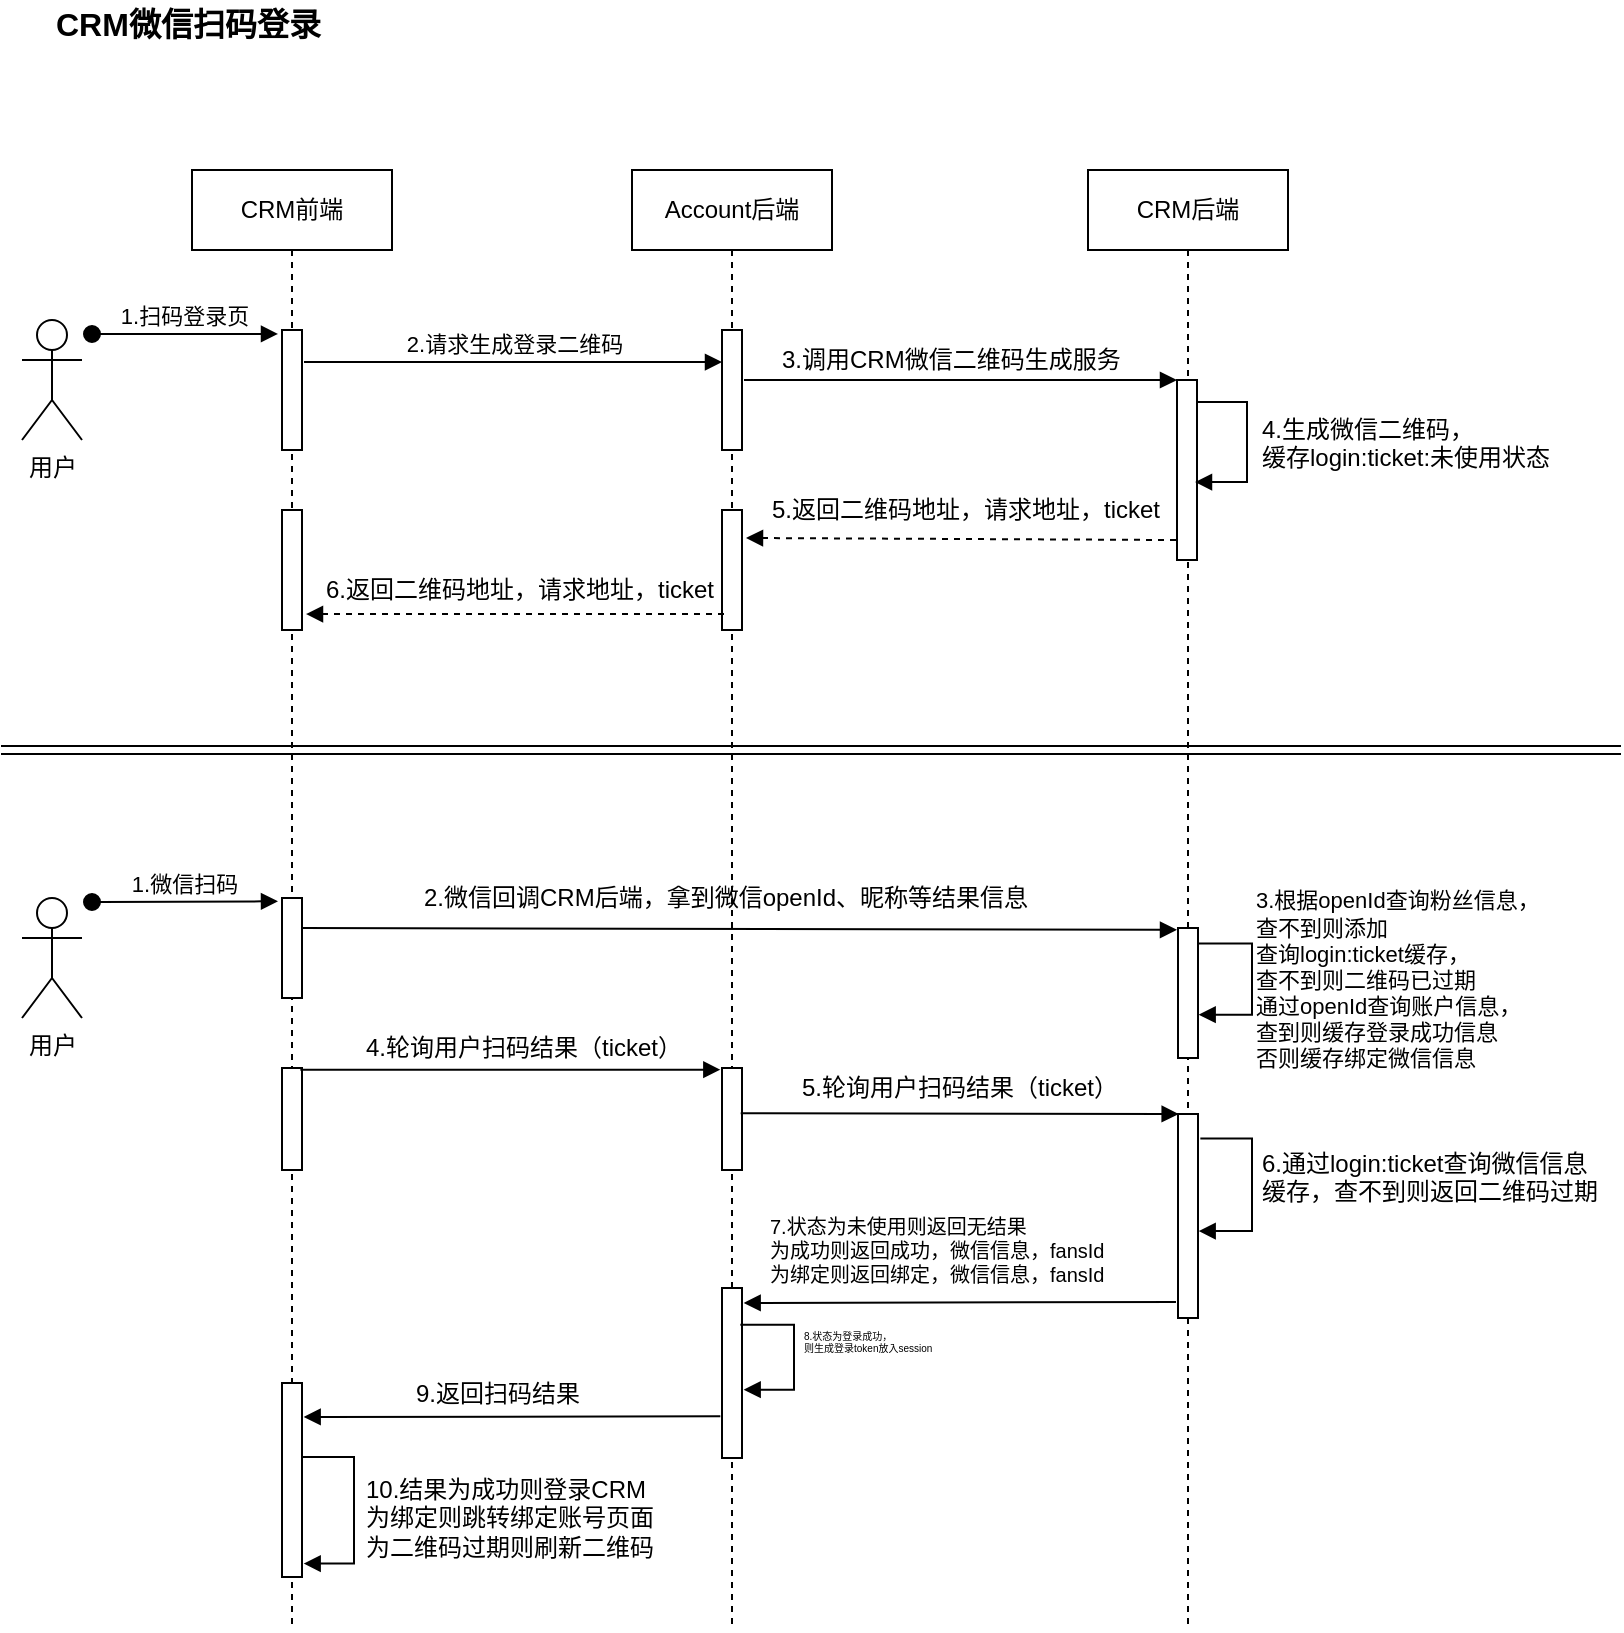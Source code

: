 <mxfile version="10.9.8" type="github"><diagram id="VMM_YcxzVYz_7qxRIF7C" name="第 1 页"><mxGraphModel dx="1123" dy="737" grid="1" gridSize="10" guides="1" tooltips="1" connect="1" arrows="1" fold="1" page="1" pageScale="1" pageWidth="827" pageHeight="1169" math="0" shadow="0"><root><mxCell id="0"/><mxCell id="1" parent="0"/><mxCell id="C76bIa4YhvZ8Kk5wApAy-1" value="CRM前端" style="shape=umlLifeline;perimeter=lifelinePerimeter;whiteSpace=wrap;html=1;container=1;collapsible=0;recursiveResize=0;outlineConnect=0;" vertex="1" parent="1"><mxGeometry x="104" y="185" width="100" height="730" as="geometry"/></mxCell><mxCell id="C76bIa4YhvZ8Kk5wApAy-9" value="" style="html=1;points=[];perimeter=orthogonalPerimeter;" vertex="1" parent="C76bIa4YhvZ8Kk5wApAy-1"><mxGeometry x="45" y="80" width="10" height="60" as="geometry"/></mxCell><mxCell id="C76bIa4YhvZ8Kk5wApAy-18" value="" style="html=1;points=[];perimeter=orthogonalPerimeter;" vertex="1" parent="C76bIa4YhvZ8Kk5wApAy-1"><mxGeometry x="45" y="170" width="10" height="60" as="geometry"/></mxCell><mxCell id="C76bIa4YhvZ8Kk5wApAy-26" value="1.微信扫码" style="html=1;verticalAlign=bottom;startArrow=oval;startFill=1;endArrow=block;startSize=8;entryX=-0.2;entryY=0.033;entryDx=0;entryDy=0;entryPerimeter=0;" edge="1" target="C76bIa4YhvZ8Kk5wApAy-27" parent="C76bIa4YhvZ8Kk5wApAy-1"><mxGeometry width="60" relative="1" as="geometry"><mxPoint x="-50" y="366" as="sourcePoint"/><mxPoint x="27.5" y="364" as="targetPoint"/></mxGeometry></mxCell><mxCell id="C76bIa4YhvZ8Kk5wApAy-27" value="" style="html=1;points=[];perimeter=orthogonalPerimeter;" vertex="1" parent="C76bIa4YhvZ8Kk5wApAy-1"><mxGeometry x="45" y="364" width="10" height="50" as="geometry"/></mxCell><mxCell id="C76bIa4YhvZ8Kk5wApAy-38" value="" style="html=1;points=[];perimeter=orthogonalPerimeter;" vertex="1" parent="C76bIa4YhvZ8Kk5wApAy-1"><mxGeometry x="45" y="449" width="10" height="51" as="geometry"/></mxCell><mxCell id="C76bIa4YhvZ8Kk5wApAy-50" value="" style="html=1;points=[];perimeter=orthogonalPerimeter;" vertex="1" parent="C76bIa4YhvZ8Kk5wApAy-1"><mxGeometry x="45" y="606.5" width="10" height="97" as="geometry"/></mxCell><mxCell id="C76bIa4YhvZ8Kk5wApAy-58" value="" style="endArrow=block;html=1;edgeStyle=elbowEdgeStyle;rounded=0;endFill=1;entryX=1.083;entryY=0.931;entryDx=0;entryDy=0;entryPerimeter=0;exitX=1;exitY=0.381;exitDx=0;exitDy=0;exitPerimeter=0;" edge="1" parent="C76bIa4YhvZ8Kk5wApAy-1" source="C76bIa4YhvZ8Kk5wApAy-50" target="C76bIa4YhvZ8Kk5wApAy-50"><mxGeometry width="50" height="50" relative="1" as="geometry"><mxPoint x="55" y="584" as="sourcePoint"/><mxPoint x="55.167" y="633.833" as="targetPoint"/><Array as="points"><mxPoint x="81" y="598"/><mxPoint x="81" y="618"/></Array></mxGeometry></mxCell><mxCell id="C76bIa4YhvZ8Kk5wApAy-2" value="Account后端" style="shape=umlLifeline;perimeter=lifelinePerimeter;whiteSpace=wrap;html=1;container=1;collapsible=0;recursiveResize=0;outlineConnect=0;" vertex="1" parent="1"><mxGeometry x="324" y="185" width="100" height="730" as="geometry"/></mxCell><mxCell id="C76bIa4YhvZ8Kk5wApAy-4" value="" style="html=1;points=[];perimeter=orthogonalPerimeter;" vertex="1" parent="C76bIa4YhvZ8Kk5wApAy-2"><mxGeometry x="45" y="80" width="10" height="60" as="geometry"/></mxCell><mxCell id="C76bIa4YhvZ8Kk5wApAy-15" value="" style="html=1;points=[];perimeter=orthogonalPerimeter;" vertex="1" parent="C76bIa4YhvZ8Kk5wApAy-2"><mxGeometry x="45" y="170" width="10" height="60" as="geometry"/></mxCell><mxCell id="C76bIa4YhvZ8Kk5wApAy-40" value="" style="html=1;points=[];perimeter=orthogonalPerimeter;" vertex="1" parent="C76bIa4YhvZ8Kk5wApAy-2"><mxGeometry x="45" y="449" width="10" height="51" as="geometry"/></mxCell><mxCell id="C76bIa4YhvZ8Kk5wApAy-48" value="" style="html=1;points=[];perimeter=orthogonalPerimeter;" vertex="1" parent="C76bIa4YhvZ8Kk5wApAy-2"><mxGeometry x="45" y="559" width="10" height="85" as="geometry"/></mxCell><mxCell id="C76bIa4YhvZ8Kk5wApAy-60" value="" style="endArrow=block;html=1;edgeStyle=elbowEdgeStyle;rounded=0;endFill=1;entryX=1.083;entryY=0.598;entryDx=0;entryDy=0;entryPerimeter=0;exitX=0.917;exitY=0.216;exitDx=0;exitDy=0;exitPerimeter=0;" edge="1" parent="C76bIa4YhvZ8Kk5wApAy-2" source="C76bIa4YhvZ8Kk5wApAy-48" target="C76bIa4YhvZ8Kk5wApAy-48"><mxGeometry width="50" height="50" relative="1" as="geometry"><mxPoint x="55" y="579.167" as="sourcePoint"/><mxPoint x="55.833" y="632.5" as="targetPoint"/><Array as="points"><mxPoint x="81" y="556.5"/><mxPoint x="81" y="576.5"/></Array></mxGeometry></mxCell><mxCell id="C76bIa4YhvZ8Kk5wApAy-3" value="CRM后端" style="shape=umlLifeline;perimeter=lifelinePerimeter;whiteSpace=wrap;html=1;container=1;collapsible=0;recursiveResize=0;outlineConnect=0;" vertex="1" parent="1"><mxGeometry x="552" y="185" width="100" height="730" as="geometry"/></mxCell><mxCell id="C76bIa4YhvZ8Kk5wApAy-29" value="" style="html=1;points=[];perimeter=orthogonalPerimeter;" vertex="1" parent="C76bIa4YhvZ8Kk5wApAy-3"><mxGeometry x="45" y="379" width="10" height="65" as="geometry"/></mxCell><mxCell id="C76bIa4YhvZ8Kk5wApAy-36" value="3.根据openId查询粉丝信息，&lt;br&gt;查不到则添加&lt;br&gt;查询login:ticket缓存，&lt;br&gt;查不到则二维码已过期&lt;br&gt;通过openId查询账户信息，&lt;br&gt;查到则缓存登录成功信息&lt;br&gt;否则缓存绑定微信信息" style="html=1;verticalAlign=middle;endArrow=block;exitX=1.033;exitY=0.12;exitDx=0;exitDy=0;exitPerimeter=0;edgeStyle=elbowEdgeStyle;rounded=0;entryX=1.033;entryY=0.667;entryDx=0;entryDy=0;entryPerimeter=0;align=left;labelBackgroundColor=none;" edge="1" parent="C76bIa4YhvZ8Kk5wApAy-3" source="C76bIa4YhvZ8Kk5wApAy-29" target="C76bIa4YhvZ8Kk5wApAy-29"><mxGeometry width="80" relative="1" as="geometry"><mxPoint x="72" y="434" as="sourcePoint"/><mxPoint x="55" y="434" as="targetPoint"/><Array as="points"><mxPoint x="82" y="424"/><mxPoint x="82" y="414"/><mxPoint x="82" y="404"/></Array><mxPoint as="offset"/></mxGeometry></mxCell><mxCell id="C76bIa4YhvZ8Kk5wApAy-42" value="" style="html=1;points=[];perimeter=orthogonalPerimeter;" vertex="1" parent="C76bIa4YhvZ8Kk5wApAy-3"><mxGeometry x="45" y="472" width="10" height="102" as="geometry"/></mxCell><mxCell id="C76bIa4YhvZ8Kk5wApAy-54" value="" style="endArrow=block;html=1;exitX=1.117;exitY=0.12;exitDx=0;exitDy=0;exitPerimeter=0;edgeStyle=elbowEdgeStyle;rounded=0;endFill=1;entryX=1.033;entryY=0.574;entryDx=0;entryDy=0;entryPerimeter=0;" edge="1" parent="C76bIa4YhvZ8Kk5wApAy-3" source="C76bIa4YhvZ8Kk5wApAy-42" target="C76bIa4YhvZ8Kk5wApAy-42"><mxGeometry width="50" height="50" relative="1" as="geometry"><mxPoint x="69" y="476.333" as="sourcePoint"/><mxPoint x="68.167" y="516.333" as="targetPoint"/><Array as="points"><mxPoint x="82" y="494"/><mxPoint x="94" y="500.5"/></Array></mxGeometry></mxCell><mxCell id="C76bIa4YhvZ8Kk5wApAy-5" value="2.请求生成登录二维码" style="html=1;verticalAlign=bottom;endArrow=block;entryX=0;entryY=0.267;entryDx=0;entryDy=0;entryPerimeter=0;exitX=1.1;exitY=0.267;exitDx=0;exitDy=0;exitPerimeter=0;" edge="1" target="C76bIa4YhvZ8Kk5wApAy-4" parent="1" source="C76bIa4YhvZ8Kk5wApAy-9"><mxGeometry relative="1" as="geometry"><mxPoint x="147" y="265" as="sourcePoint"/></mxGeometry></mxCell><mxCell id="C76bIa4YhvZ8Kk5wApAy-8" value="" style="html=1;points=[];perimeter=orthogonalPerimeter;" vertex="1" parent="1"><mxGeometry x="596.5" y="290" width="10" height="90" as="geometry"/></mxCell><mxCell id="C76bIa4YhvZ8Kk5wApAy-7" value="" style="endArrow=block;endFill=1;endSize=6;html=1;entryX=0;entryY=0;entryDx=0;entryDy=0;entryPerimeter=0;" edge="1" parent="1" target="C76bIa4YhvZ8Kk5wApAy-8"><mxGeometry width="160" relative="1" as="geometry"><mxPoint x="380" y="290" as="sourcePoint"/><mxPoint x="644" y="285" as="targetPoint"/></mxGeometry></mxCell><mxCell id="C76bIa4YhvZ8Kk5wApAy-10" value="3.调用CRM微信二维码生成服务" style="text;html=1;resizable=0;points=[];autosize=1;align=left;verticalAlign=top;spacingTop=-4;" vertex="1" parent="1"><mxGeometry x="397" y="270" width="180" height="20" as="geometry"/></mxCell><mxCell id="C76bIa4YhvZ8Kk5wApAy-13" value="" style="endArrow=block;html=1;exitX=1;exitY=0.122;exitDx=0;exitDy=0;exitPerimeter=0;edgeStyle=elbowEdgeStyle;rounded=0;endFill=1;entryX=0.9;entryY=0.567;entryDx=0;entryDy=0;entryPerimeter=0;" edge="1" parent="1" source="C76bIa4YhvZ8Kk5wApAy-8" target="C76bIa4YhvZ8Kk5wApAy-8"><mxGeometry width="50" height="50" relative="1" as="geometry"><mxPoint x="641.5" y="345" as="sourcePoint"/><mxPoint x="609.5" y="331" as="targetPoint"/><Array as="points"><mxPoint x="631.5" y="305"/><mxPoint x="631.5" y="325"/></Array></mxGeometry></mxCell><mxCell id="C76bIa4YhvZ8Kk5wApAy-14" value="4.生成微信二维码，&lt;br&gt;缓存login:ticket:未使用状态" style="text;html=1;resizable=0;points=[];autosize=1;align=left;verticalAlign=top;spacingTop=-4;" vertex="1" parent="1"><mxGeometry x="636.5" y="305" width="160" height="30" as="geometry"/></mxCell><mxCell id="C76bIa4YhvZ8Kk5wApAy-16" value="" style="endArrow=block;html=1;entryX=1.2;entryY=0.233;entryDx=0;entryDy=0;entryPerimeter=0;endFill=1;dashed=1;exitX=-0.05;exitY=0.889;exitDx=0;exitDy=0;exitPerimeter=0;" edge="1" parent="1" source="C76bIa4YhvZ8Kk5wApAy-8" target="C76bIa4YhvZ8Kk5wApAy-15"><mxGeometry width="50" height="50" relative="1" as="geometry"><mxPoint x="597" y="369" as="sourcePoint"/><mxPoint x="378" y="376" as="targetPoint"/></mxGeometry></mxCell><mxCell id="C76bIa4YhvZ8Kk5wApAy-17" value="5.返回二维码地址，请求地址，ticket" style="text;html=1;resizable=0;points=[];autosize=1;align=left;verticalAlign=top;spacingTop=-4;" vertex="1" parent="1"><mxGeometry x="392" y="345" width="210" height="20" as="geometry"/></mxCell><mxCell id="C76bIa4YhvZ8Kk5wApAy-19" value="6.返回二维码地址，请求地址，ticket" style="text;html=1;resizable=0;points=[];autosize=1;align=left;verticalAlign=top;spacingTop=-4;" vertex="1" parent="1"><mxGeometry x="169" y="385" width="210" height="20" as="geometry"/></mxCell><mxCell id="C76bIa4YhvZ8Kk5wApAy-21" value="" style="endArrow=block;html=1;entryX=1.2;entryY=0.867;entryDx=0;entryDy=0;entryPerimeter=0;endFill=1;exitX=0.1;exitY=0.867;exitDx=0;exitDy=0;exitPerimeter=0;dashed=1;" edge="1" parent="1" source="C76bIa4YhvZ8Kk5wApAy-15" target="C76bIa4YhvZ8Kk5wApAy-18"><mxGeometry width="50" height="50" relative="1" as="geometry"><mxPoint x="364" y="407" as="sourcePoint"/><mxPoint x="149" y="404.5" as="targetPoint"/></mxGeometry></mxCell><mxCell id="C76bIa4YhvZ8Kk5wApAy-22" value="" style="shape=link;html=1;endArrow=block;endFill=1;endSize=6;" edge="1" parent="1"><mxGeometry width="50" height="50" relative="1" as="geometry"><mxPoint x="8.5" y="475" as="sourcePoint"/><mxPoint x="818.5" y="475" as="targetPoint"/></mxGeometry></mxCell><mxCell id="C76bIa4YhvZ8Kk5wApAy-23" value="用户" style="shape=umlActor;verticalLabelPosition=bottom;labelBackgroundColor=#ffffff;verticalAlign=top;html=1;" vertex="1" parent="1"><mxGeometry x="19" y="260" width="30" height="60" as="geometry"/></mxCell><mxCell id="C76bIa4YhvZ8Kk5wApAy-24" value="1.扫码登录页" style="html=1;verticalAlign=bottom;startArrow=oval;startFill=1;endArrow=block;startSize=8;entryX=-0.2;entryY=0.033;entryDx=0;entryDy=0;entryPerimeter=0;" edge="1" parent="1" target="C76bIa4YhvZ8Kk5wApAy-9"><mxGeometry width="60" relative="1" as="geometry"><mxPoint x="54" y="267" as="sourcePoint"/><mxPoint x="134" y="265" as="targetPoint"/></mxGeometry></mxCell><mxCell id="C76bIa4YhvZ8Kk5wApAy-25" value="用户" style="shape=umlActor;verticalLabelPosition=bottom;labelBackgroundColor=#ffffff;verticalAlign=top;html=1;" vertex="1" parent="1"><mxGeometry x="19" y="549" width="30" height="60" as="geometry"/></mxCell><mxCell id="C76bIa4YhvZ8Kk5wApAy-30" value="" style="rounded=0;orthogonalLoop=1;jettySize=auto;html=1;endArrow=block;endFill=1;endSize=6;entryX=-0.05;entryY=0.014;entryDx=0;entryDy=0;entryPerimeter=0;exitX=1;exitY=0.3;exitDx=0;exitDy=0;exitPerimeter=0;" edge="1" parent="1" source="C76bIa4YhvZ8Kk5wApAy-27" target="C76bIa4YhvZ8Kk5wApAy-29"><mxGeometry relative="1" as="geometry"><mxPoint x="174" y="574" as="sourcePoint"/></mxGeometry></mxCell><mxCell id="C76bIa4YhvZ8Kk5wApAy-31" value="2.微信回调CRM后端，拿到微信openId、昵称等结果信息" style="text;html=1;resizable=0;points=[];autosize=1;align=left;verticalAlign=top;spacingTop=-4;" vertex="1" parent="1"><mxGeometry x="218" y="539" width="320" height="20" as="geometry"/></mxCell><mxCell id="C76bIa4YhvZ8Kk5wApAy-41" value="" style="edgeStyle=elbowEdgeStyle;rounded=0;orthogonalLoop=1;jettySize=auto;html=1;labelBackgroundColor=none;endArrow=block;endFill=1;endSize=6;exitX=0.917;exitY=0.017;exitDx=0;exitDy=0;exitPerimeter=0;entryX=-0.083;entryY=0.017;entryDx=0;entryDy=0;entryPerimeter=0;" edge="1" parent="1" source="C76bIa4YhvZ8Kk5wApAy-38" target="C76bIa4YhvZ8Kk5wApAy-40"><mxGeometry relative="1" as="geometry"/></mxCell><mxCell id="C76bIa4YhvZ8Kk5wApAy-43" value="" style="rounded=0;orthogonalLoop=1;jettySize=auto;html=1;labelBackgroundColor=none;endArrow=block;endFill=1;endSize=6;entryX=0.033;entryY=0;entryDx=0;entryDy=0;entryPerimeter=0;exitX=0.936;exitY=0.443;exitDx=0;exitDy=0;exitPerimeter=0;" edge="1" parent="1" source="C76bIa4YhvZ8Kk5wApAy-40" target="C76bIa4YhvZ8Kk5wApAy-42"><mxGeometry relative="1" as="geometry"><mxPoint x="378.5" y="657" as="sourcePoint"/><mxPoint x="597" y="648" as="targetPoint"/></mxGeometry></mxCell><mxCell id="C76bIa4YhvZ8Kk5wApAy-44" value="4.轮询用户扫码结果（ticket）" style="text;html=1;resizable=0;points=[];autosize=1;align=left;verticalAlign=top;spacingTop=-4;" vertex="1" parent="1"><mxGeometry x="189" y="614" width="170" height="20" as="geometry"/></mxCell><mxCell id="C76bIa4YhvZ8Kk5wApAy-45" value="5.轮询用户扫码结果（ticket）" style="text;html=1;resizable=0;points=[];autosize=1;align=left;verticalAlign=top;spacingTop=-4;" vertex="1" parent="1"><mxGeometry x="407" y="634" width="170" height="20" as="geometry"/></mxCell><mxCell id="C76bIa4YhvZ8Kk5wApAy-47" value="" style="edgeStyle=none;rounded=0;orthogonalLoop=1;jettySize=auto;html=1;labelBackgroundColor=none;endArrow=block;endFill=1;endSize=6;entryX=1.083;entryY=0.088;entryDx=0;entryDy=0;entryPerimeter=0;" edge="1" parent="1" target="C76bIa4YhvZ8Kk5wApAy-48"><mxGeometry relative="1" as="geometry"><mxPoint x="596" y="751" as="sourcePoint"/><mxPoint x="404" y="688" as="targetPoint"/></mxGeometry></mxCell><mxCell id="C76bIa4YhvZ8Kk5wApAy-49" value="&lt;font style=&quot;font-size: 10px&quot;&gt;7.状态为未使用则返回无结果&lt;br style=&quot;font-size: 10px&quot;&gt;为成功则返回成功，微信信息，fansId&lt;br style=&quot;font-size: 10px&quot;&gt;为绑定则返回绑定，微信信息，fansId&lt;/font&gt;" style="text;html=1;resizable=0;points=[];autosize=1;align=left;verticalAlign=middle;spacingTop=-4;fontSize=5;" vertex="1" parent="1"><mxGeometry x="390.5" y="716.5" width="220" height="20" as="geometry"/></mxCell><mxCell id="C76bIa4YhvZ8Kk5wApAy-51" value="" style="edgeStyle=none;rounded=0;orthogonalLoop=1;jettySize=auto;html=1;labelBackgroundColor=none;endArrow=block;endFill=1;endSize=6;entryX=1.083;entryY=0.175;entryDx=0;entryDy=0;entryPerimeter=0;exitX=-0.083;exitY=0.755;exitDx=0;exitDy=0;exitPerimeter=0;" edge="1" parent="1" source="C76bIa4YhvZ8Kk5wApAy-48" target="C76bIa4YhvZ8Kk5wApAy-50"><mxGeometry relative="1" as="geometry"/></mxCell><mxCell id="C76bIa4YhvZ8Kk5wApAy-52" value="9.返回扫码结果" style="text;html=1;resizable=0;points=[];autosize=1;align=left;verticalAlign=top;spacingTop=-4;" vertex="1" parent="1"><mxGeometry x="214" y="786.5" width="100" height="20" as="geometry"/></mxCell><mxCell id="C76bIa4YhvZ8Kk5wApAy-55" value="6.通过login:ticket查询微信信息&lt;br&gt;缓存，查不到则返回二维码过期" style="text;html=1;resizable=0;points=[];autosize=1;align=left;verticalAlign=top;spacingTop=-4;" vertex="1" parent="1"><mxGeometry x="636.5" y="672" width="180" height="30" as="geometry"/></mxCell><mxCell id="C76bIa4YhvZ8Kk5wApAy-59" value="10.结果为成功则登录CRM&lt;br&gt;为绑定则跳转绑定账号页面&lt;br&gt;为二维码过期则刷新二维码" style="text;html=1;resizable=0;points=[];autosize=1;align=left;verticalAlign=top;spacingTop=-4;" vertex="1" parent="1"><mxGeometry x="189" y="835" width="160" height="40" as="geometry"/></mxCell><mxCell id="C76bIa4YhvZ8Kk5wApAy-61" value="8.状态为登录成功，&lt;br&gt;则生成登录token放入session" style="text;html=1;resizable=0;points=[];autosize=1;align=left;verticalAlign=top;spacingTop=-4;fontSize=5;" vertex="1" parent="1"><mxGeometry x="408" y="762" width="170" height="10" as="geometry"/></mxCell><mxCell id="C76bIa4YhvZ8Kk5wApAy-62" value="&lt;font style=&quot;font-size: 16px&quot;&gt;CRM微信扫码登录&lt;/font&gt;" style="text;html=1;resizable=0;points=[];autosize=1;align=left;verticalAlign=top;spacingTop=-4;fontSize=7;fontStyle=1" vertex="1" parent="1"><mxGeometry x="34" y="100" width="150" height="10" as="geometry"/></mxCell></root></mxGraphModel></diagram></mxfile>